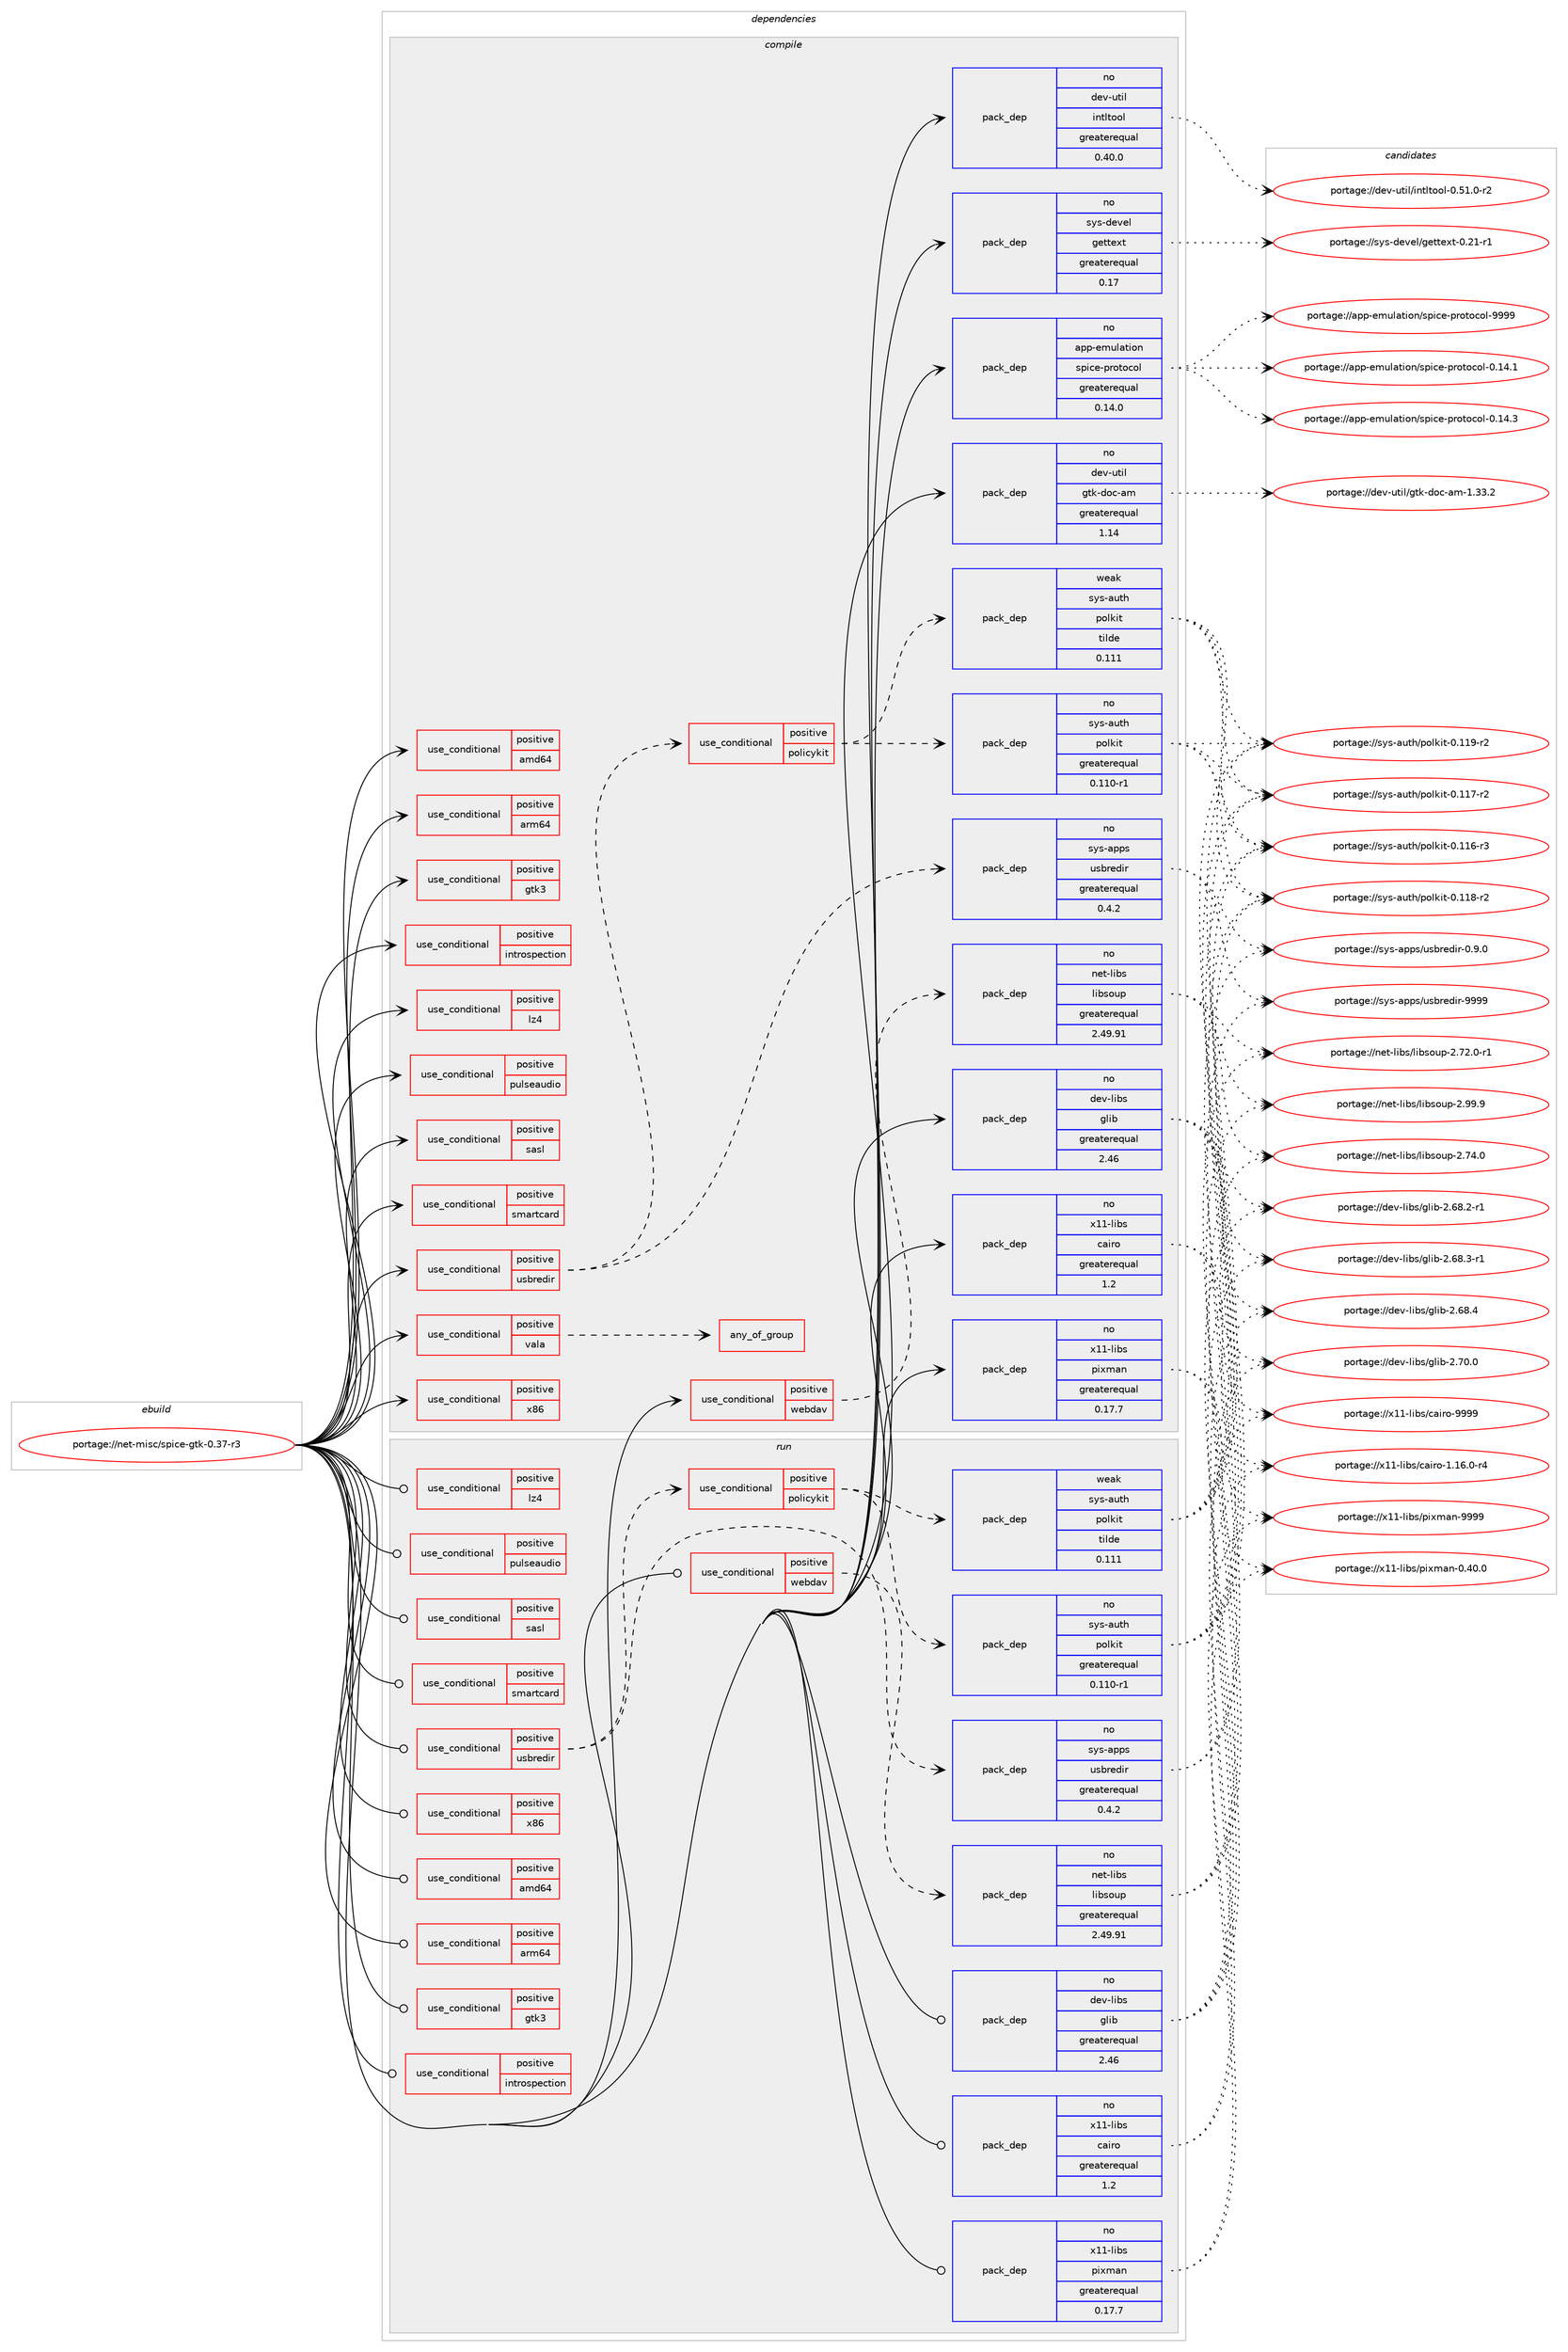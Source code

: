 digraph prolog {

# *************
# Graph options
# *************

newrank=true;
concentrate=true;
compound=true;
graph [rankdir=LR,fontname=Helvetica,fontsize=10,ranksep=1.5];#, ranksep=2.5, nodesep=0.2];
edge  [arrowhead=vee];
node  [fontname=Helvetica,fontsize=10];

# **********
# The ebuild
# **********

subgraph cluster_leftcol {
color=gray;
rank=same;
label=<<i>ebuild</i>>;
id [label="portage://net-misc/spice-gtk-0.37-r3", color=red, width=4, href="../net-misc/spice-gtk-0.37-r3.svg"];
}

# ****************
# The dependencies
# ****************

subgraph cluster_midcol {
color=gray;
label=<<i>dependencies</i>>;
subgraph cluster_compile {
fillcolor="#eeeeee";
style=filled;
label=<<i>compile</i>>;
subgraph cond208 {
dependency404 [label=<<TABLE BORDER="0" CELLBORDER="1" CELLSPACING="0" CELLPADDING="4"><TR><TD ROWSPAN="3" CELLPADDING="10">use_conditional</TD></TR><TR><TD>positive</TD></TR><TR><TD>amd64</TD></TR></TABLE>>, shape=none, color=red];
# *** BEGIN UNKNOWN DEPENDENCY TYPE (TODO) ***
# dependency404 -> package_dependency(portage://net-misc/spice-gtk-0.37-r3,install,no,x11-libs,libva,none,[,,],any_same_slot,[])
# *** END UNKNOWN DEPENDENCY TYPE (TODO) ***

}
id:e -> dependency404:w [weight=20,style="solid",arrowhead="vee"];
subgraph cond209 {
dependency405 [label=<<TABLE BORDER="0" CELLBORDER="1" CELLSPACING="0" CELLPADDING="4"><TR><TD ROWSPAN="3" CELLPADDING="10">use_conditional</TD></TR><TR><TD>positive</TD></TR><TR><TD>arm64</TD></TR></TABLE>>, shape=none, color=red];
# *** BEGIN UNKNOWN DEPENDENCY TYPE (TODO) ***
# dependency405 -> package_dependency(portage://net-misc/spice-gtk-0.37-r3,install,no,x11-libs,libva,none,[,,],any_same_slot,[])
# *** END UNKNOWN DEPENDENCY TYPE (TODO) ***

}
id:e -> dependency405:w [weight=20,style="solid",arrowhead="vee"];
subgraph cond210 {
dependency406 [label=<<TABLE BORDER="0" CELLBORDER="1" CELLSPACING="0" CELLPADDING="4"><TR><TD ROWSPAN="3" CELLPADDING="10">use_conditional</TD></TR><TR><TD>positive</TD></TR><TR><TD>gtk3</TD></TR></TABLE>>, shape=none, color=red];
# *** BEGIN UNKNOWN DEPENDENCY TYPE (TODO) ***
# dependency406 -> package_dependency(portage://net-misc/spice-gtk-0.37-r3,install,no,x11-libs,gtk+,none,[,,],[slot(3)],[use(optenable(introspection),none)])
# *** END UNKNOWN DEPENDENCY TYPE (TODO) ***

}
id:e -> dependency406:w [weight=20,style="solid",arrowhead="vee"];
subgraph cond211 {
dependency407 [label=<<TABLE BORDER="0" CELLBORDER="1" CELLSPACING="0" CELLPADDING="4"><TR><TD ROWSPAN="3" CELLPADDING="10">use_conditional</TD></TR><TR><TD>positive</TD></TR><TR><TD>introspection</TD></TR></TABLE>>, shape=none, color=red];
# *** BEGIN UNKNOWN DEPENDENCY TYPE (TODO) ***
# dependency407 -> package_dependency(portage://net-misc/spice-gtk-0.37-r3,install,no,dev-libs,gobject-introspection,none,[,,],[],[])
# *** END UNKNOWN DEPENDENCY TYPE (TODO) ***

}
id:e -> dependency407:w [weight=20,style="solid",arrowhead="vee"];
subgraph cond212 {
dependency408 [label=<<TABLE BORDER="0" CELLBORDER="1" CELLSPACING="0" CELLPADDING="4"><TR><TD ROWSPAN="3" CELLPADDING="10">use_conditional</TD></TR><TR><TD>positive</TD></TR><TR><TD>lz4</TD></TR></TABLE>>, shape=none, color=red];
# *** BEGIN UNKNOWN DEPENDENCY TYPE (TODO) ***
# dependency408 -> package_dependency(portage://net-misc/spice-gtk-0.37-r3,install,no,app-arch,lz4,none,[,,],[],[])
# *** END UNKNOWN DEPENDENCY TYPE (TODO) ***

}
id:e -> dependency408:w [weight=20,style="solid",arrowhead="vee"];
subgraph cond213 {
dependency409 [label=<<TABLE BORDER="0" CELLBORDER="1" CELLSPACING="0" CELLPADDING="4"><TR><TD ROWSPAN="3" CELLPADDING="10">use_conditional</TD></TR><TR><TD>positive</TD></TR><TR><TD>pulseaudio</TD></TR></TABLE>>, shape=none, color=red];
# *** BEGIN UNKNOWN DEPENDENCY TYPE (TODO) ***
# dependency409 -> package_dependency(portage://net-misc/spice-gtk-0.37-r3,install,no,media-sound,pulseaudio,none,[,,],[],[use(enable(glib),none)])
# *** END UNKNOWN DEPENDENCY TYPE (TODO) ***

}
id:e -> dependency409:w [weight=20,style="solid",arrowhead="vee"];
subgraph cond214 {
dependency410 [label=<<TABLE BORDER="0" CELLBORDER="1" CELLSPACING="0" CELLPADDING="4"><TR><TD ROWSPAN="3" CELLPADDING="10">use_conditional</TD></TR><TR><TD>positive</TD></TR><TR><TD>sasl</TD></TR></TABLE>>, shape=none, color=red];
# *** BEGIN UNKNOWN DEPENDENCY TYPE (TODO) ***
# dependency410 -> package_dependency(portage://net-misc/spice-gtk-0.37-r3,install,no,dev-libs,cyrus-sasl,none,[,,],[],[])
# *** END UNKNOWN DEPENDENCY TYPE (TODO) ***

}
id:e -> dependency410:w [weight=20,style="solid",arrowhead="vee"];
subgraph cond215 {
dependency411 [label=<<TABLE BORDER="0" CELLBORDER="1" CELLSPACING="0" CELLPADDING="4"><TR><TD ROWSPAN="3" CELLPADDING="10">use_conditional</TD></TR><TR><TD>positive</TD></TR><TR><TD>smartcard</TD></TR></TABLE>>, shape=none, color=red];
# *** BEGIN UNKNOWN DEPENDENCY TYPE (TODO) ***
# dependency411 -> package_dependency(portage://net-misc/spice-gtk-0.37-r3,install,no,app-emulation,qemu,none,[,,],[],[use(enable(smartcard),none)])
# *** END UNKNOWN DEPENDENCY TYPE (TODO) ***

}
id:e -> dependency411:w [weight=20,style="solid",arrowhead="vee"];
subgraph cond216 {
dependency412 [label=<<TABLE BORDER="0" CELLBORDER="1" CELLSPACING="0" CELLPADDING="4"><TR><TD ROWSPAN="3" CELLPADDING="10">use_conditional</TD></TR><TR><TD>positive</TD></TR><TR><TD>usbredir</TD></TR></TABLE>>, shape=none, color=red];
# *** BEGIN UNKNOWN DEPENDENCY TYPE (TODO) ***
# dependency412 -> package_dependency(portage://net-misc/spice-gtk-0.37-r3,install,no,sys-apps,hwids,none,[,,],[],[])
# *** END UNKNOWN DEPENDENCY TYPE (TODO) ***

subgraph pack194 {
dependency413 [label=<<TABLE BORDER="0" CELLBORDER="1" CELLSPACING="0" CELLPADDING="4" WIDTH="220"><TR><TD ROWSPAN="6" CELLPADDING="30">pack_dep</TD></TR><TR><TD WIDTH="110">no</TD></TR><TR><TD>sys-apps</TD></TR><TR><TD>usbredir</TD></TR><TR><TD>greaterequal</TD></TR><TR><TD>0.4.2</TD></TR></TABLE>>, shape=none, color=blue];
}
dependency412:e -> dependency413:w [weight=20,style="dashed",arrowhead="vee"];
# *** BEGIN UNKNOWN DEPENDENCY TYPE (TODO) ***
# dependency412 -> package_dependency(portage://net-misc/spice-gtk-0.37-r3,install,no,virtual,libusb,none,[,,],[slot(1)],[])
# *** END UNKNOWN DEPENDENCY TYPE (TODO) ***

subgraph cond217 {
dependency414 [label=<<TABLE BORDER="0" CELLBORDER="1" CELLSPACING="0" CELLPADDING="4"><TR><TD ROWSPAN="3" CELLPADDING="10">use_conditional</TD></TR><TR><TD>positive</TD></TR><TR><TD>policykit</TD></TR></TABLE>>, shape=none, color=red];
# *** BEGIN UNKNOWN DEPENDENCY TYPE (TODO) ***
# dependency414 -> package_dependency(portage://net-misc/spice-gtk-0.37-r3,install,no,sys-apps,acl,none,[,,],[],[])
# *** END UNKNOWN DEPENDENCY TYPE (TODO) ***

subgraph pack195 {
dependency415 [label=<<TABLE BORDER="0" CELLBORDER="1" CELLSPACING="0" CELLPADDING="4" WIDTH="220"><TR><TD ROWSPAN="6" CELLPADDING="30">pack_dep</TD></TR><TR><TD WIDTH="110">no</TD></TR><TR><TD>sys-auth</TD></TR><TR><TD>polkit</TD></TR><TR><TD>greaterequal</TD></TR><TR><TD>0.110-r1</TD></TR></TABLE>>, shape=none, color=blue];
}
dependency414:e -> dependency415:w [weight=20,style="dashed",arrowhead="vee"];
subgraph pack196 {
dependency416 [label=<<TABLE BORDER="0" CELLBORDER="1" CELLSPACING="0" CELLPADDING="4" WIDTH="220"><TR><TD ROWSPAN="6" CELLPADDING="30">pack_dep</TD></TR><TR><TD WIDTH="110">weak</TD></TR><TR><TD>sys-auth</TD></TR><TR><TD>polkit</TD></TR><TR><TD>tilde</TD></TR><TR><TD>0.111</TD></TR></TABLE>>, shape=none, color=blue];
}
dependency414:e -> dependency416:w [weight=20,style="dashed",arrowhead="vee"];
}
dependency412:e -> dependency414:w [weight=20,style="dashed",arrowhead="vee"];
}
id:e -> dependency412:w [weight=20,style="solid",arrowhead="vee"];
subgraph cond218 {
dependency417 [label=<<TABLE BORDER="0" CELLBORDER="1" CELLSPACING="0" CELLPADDING="4"><TR><TD ROWSPAN="3" CELLPADDING="10">use_conditional</TD></TR><TR><TD>positive</TD></TR><TR><TD>vala</TD></TR></TABLE>>, shape=none, color=red];
subgraph any4 {
dependency418 [label=<<TABLE BORDER="0" CELLBORDER="1" CELLSPACING="0" CELLPADDING="4"><TR><TD CELLPADDING="10">any_of_group</TD></TR></TABLE>>, shape=none, color=red];# *** BEGIN UNKNOWN DEPENDENCY TYPE (TODO) ***
# dependency418 -> package_dependency(portage://net-misc/spice-gtk-0.37-r3,install,no,dev-lang,vala,none,[,,],[slot(0.52)],[use(enable(vapigen),positive)])
# *** END UNKNOWN DEPENDENCY TYPE (TODO) ***

# *** BEGIN UNKNOWN DEPENDENCY TYPE (TODO) ***
# dependency418 -> package_dependency(portage://net-misc/spice-gtk-0.37-r3,install,no,dev-lang,vala,none,[,,],[slot(0.50)],[use(enable(vapigen),positive)])
# *** END UNKNOWN DEPENDENCY TYPE (TODO) ***

# *** BEGIN UNKNOWN DEPENDENCY TYPE (TODO) ***
# dependency418 -> package_dependency(portage://net-misc/spice-gtk-0.37-r3,install,no,dev-lang,vala,none,[,,],[slot(0.48)],[use(enable(vapigen),positive)])
# *** END UNKNOWN DEPENDENCY TYPE (TODO) ***

# *** BEGIN UNKNOWN DEPENDENCY TYPE (TODO) ***
# dependency418 -> package_dependency(portage://net-misc/spice-gtk-0.37-r3,install,no,dev-lang,vala,none,[,,],[slot(0.46)],[use(enable(vapigen),positive)])
# *** END UNKNOWN DEPENDENCY TYPE (TODO) ***

# *** BEGIN UNKNOWN DEPENDENCY TYPE (TODO) ***
# dependency418 -> package_dependency(portage://net-misc/spice-gtk-0.37-r3,install,no,dev-lang,vala,none,[,,],[slot(0.44)],[use(enable(vapigen),positive)])
# *** END UNKNOWN DEPENDENCY TYPE (TODO) ***

}
dependency417:e -> dependency418:w [weight=20,style="dashed",arrowhead="vee"];
}
id:e -> dependency417:w [weight=20,style="solid",arrowhead="vee"];
subgraph cond219 {
dependency419 [label=<<TABLE BORDER="0" CELLBORDER="1" CELLSPACING="0" CELLPADDING="4"><TR><TD ROWSPAN="3" CELLPADDING="10">use_conditional</TD></TR><TR><TD>positive</TD></TR><TR><TD>webdav</TD></TR></TABLE>>, shape=none, color=red];
# *** BEGIN UNKNOWN DEPENDENCY TYPE (TODO) ***
# dependency419 -> package_dependency(portage://net-misc/spice-gtk-0.37-r3,install,no,net-libs,phodav,none,[,,],[slot(2.0)],[])
# *** END UNKNOWN DEPENDENCY TYPE (TODO) ***

subgraph pack197 {
dependency420 [label=<<TABLE BORDER="0" CELLBORDER="1" CELLSPACING="0" CELLPADDING="4" WIDTH="220"><TR><TD ROWSPAN="6" CELLPADDING="30">pack_dep</TD></TR><TR><TD WIDTH="110">no</TD></TR><TR><TD>net-libs</TD></TR><TR><TD>libsoup</TD></TR><TR><TD>greaterequal</TD></TR><TR><TD>2.49.91</TD></TR></TABLE>>, shape=none, color=blue];
}
dependency419:e -> dependency420:w [weight=20,style="dashed",arrowhead="vee"];
}
id:e -> dependency419:w [weight=20,style="solid",arrowhead="vee"];
subgraph cond220 {
dependency421 [label=<<TABLE BORDER="0" CELLBORDER="1" CELLSPACING="0" CELLPADDING="4"><TR><TD ROWSPAN="3" CELLPADDING="10">use_conditional</TD></TR><TR><TD>positive</TD></TR><TR><TD>x86</TD></TR></TABLE>>, shape=none, color=red];
# *** BEGIN UNKNOWN DEPENDENCY TYPE (TODO) ***
# dependency421 -> package_dependency(portage://net-misc/spice-gtk-0.37-r3,install,no,x11-libs,libva,none,[,,],any_same_slot,[])
# *** END UNKNOWN DEPENDENCY TYPE (TODO) ***

}
id:e -> dependency421:w [weight=20,style="solid",arrowhead="vee"];
subgraph pack198 {
dependency422 [label=<<TABLE BORDER="0" CELLBORDER="1" CELLSPACING="0" CELLPADDING="4" WIDTH="220"><TR><TD ROWSPAN="6" CELLPADDING="30">pack_dep</TD></TR><TR><TD WIDTH="110">no</TD></TR><TR><TD>app-emulation</TD></TR><TR><TD>spice-protocol</TD></TR><TR><TD>greaterequal</TD></TR><TR><TD>0.14.0</TD></TR></TABLE>>, shape=none, color=blue];
}
id:e -> dependency422:w [weight=20,style="solid",arrowhead="vee"];
subgraph pack199 {
dependency423 [label=<<TABLE BORDER="0" CELLBORDER="1" CELLSPACING="0" CELLPADDING="4" WIDTH="220"><TR><TD ROWSPAN="6" CELLPADDING="30">pack_dep</TD></TR><TR><TD WIDTH="110">no</TD></TR><TR><TD>dev-libs</TD></TR><TR><TD>glib</TD></TR><TR><TD>greaterequal</TD></TR><TR><TD>2.46</TD></TR></TABLE>>, shape=none, color=blue];
}
id:e -> dependency423:w [weight=20,style="solid",arrowhead="vee"];
# *** BEGIN UNKNOWN DEPENDENCY TYPE (TODO) ***
# id -> package_dependency(portage://net-misc/spice-gtk-0.37-r3,install,no,dev-libs,json-glib,none,[,,],[slot(0),equal],[])
# *** END UNKNOWN DEPENDENCY TYPE (TODO) ***

# *** BEGIN UNKNOWN DEPENDENCY TYPE (TODO) ***
# id -> package_dependency(portage://net-misc/spice-gtk-0.37-r3,install,no,dev-libs,openssl,none,[,,],[slot(0),equal],[])
# *** END UNKNOWN DEPENDENCY TYPE (TODO) ***

# *** BEGIN UNKNOWN DEPENDENCY TYPE (TODO) ***
# id -> package_dependency(portage://net-misc/spice-gtk-0.37-r3,install,no,dev-perl,Text-CSV,none,[,,],[],[])
# *** END UNKNOWN DEPENDENCY TYPE (TODO) ***

# *** BEGIN UNKNOWN DEPENDENCY TYPE (TODO) ***
# id -> package_dependency(portage://net-misc/spice-gtk-0.37-r3,install,no,dev-util,glib-utils,none,[,,],[],[])
# *** END UNKNOWN DEPENDENCY TYPE (TODO) ***

subgraph pack200 {
dependency424 [label=<<TABLE BORDER="0" CELLBORDER="1" CELLSPACING="0" CELLPADDING="4" WIDTH="220"><TR><TD ROWSPAN="6" CELLPADDING="30">pack_dep</TD></TR><TR><TD WIDTH="110">no</TD></TR><TR><TD>dev-util</TD></TR><TR><TD>gtk-doc-am</TD></TR><TR><TD>greaterequal</TD></TR><TR><TD>1.14</TD></TR></TABLE>>, shape=none, color=blue];
}
id:e -> dependency424:w [weight=20,style="solid",arrowhead="vee"];
subgraph pack201 {
dependency425 [label=<<TABLE BORDER="0" CELLBORDER="1" CELLSPACING="0" CELLPADDING="4" WIDTH="220"><TR><TD ROWSPAN="6" CELLPADDING="30">pack_dep</TD></TR><TR><TD WIDTH="110">no</TD></TR><TR><TD>dev-util</TD></TR><TR><TD>intltool</TD></TR><TR><TD>greaterequal</TD></TR><TR><TD>0.40.0</TD></TR></TABLE>>, shape=none, color=blue];
}
id:e -> dependency425:w [weight=20,style="solid",arrowhead="vee"];
# *** BEGIN UNKNOWN DEPENDENCY TYPE (TODO) ***
# id -> package_dependency(portage://net-misc/spice-gtk-0.37-r3,install,no,media-libs,gst-plugins-base,none,[,,],[slot(1.0)],[])
# *** END UNKNOWN DEPENDENCY TYPE (TODO) ***

# *** BEGIN UNKNOWN DEPENDENCY TYPE (TODO) ***
# id -> package_dependency(portage://net-misc/spice-gtk-0.37-r3,install,no,media-libs,gst-plugins-good,none,[,,],[slot(1.0)],[])
# *** END UNKNOWN DEPENDENCY TYPE (TODO) ***

# *** BEGIN UNKNOWN DEPENDENCY TYPE (TODO) ***
# id -> package_dependency(portage://net-misc/spice-gtk-0.37-r3,install,no,media-libs,gstreamer,none,[,,],[slot(1.0)],[use(optenable(introspection),none)])
# *** END UNKNOWN DEPENDENCY TYPE (TODO) ***

# *** BEGIN UNKNOWN DEPENDENCY TYPE (TODO) ***
# id -> package_dependency(portage://net-misc/spice-gtk-0.37-r3,install,no,media-libs,opus,none,[,,],[],[])
# *** END UNKNOWN DEPENDENCY TYPE (TODO) ***

subgraph pack202 {
dependency426 [label=<<TABLE BORDER="0" CELLBORDER="1" CELLSPACING="0" CELLPADDING="4" WIDTH="220"><TR><TD ROWSPAN="6" CELLPADDING="30">pack_dep</TD></TR><TR><TD WIDTH="110">no</TD></TR><TR><TD>sys-devel</TD></TR><TR><TD>gettext</TD></TR><TR><TD>greaterequal</TD></TR><TR><TD>0.17</TD></TR></TABLE>>, shape=none, color=blue];
}
id:e -> dependency426:w [weight=20,style="solid",arrowhead="vee"];
# *** BEGIN UNKNOWN DEPENDENCY TYPE (TODO) ***
# id -> package_dependency(portage://net-misc/spice-gtk-0.37-r3,install,no,sys-libs,zlib,none,[,,],[],[])
# *** END UNKNOWN DEPENDENCY TYPE (TODO) ***

# *** BEGIN UNKNOWN DEPENDENCY TYPE (TODO) ***
# id -> package_dependency(portage://net-misc/spice-gtk-0.37-r3,install,no,virtual,jpeg,none,[,,],[slot(0),equal],[])
# *** END UNKNOWN DEPENDENCY TYPE (TODO) ***

# *** BEGIN UNKNOWN DEPENDENCY TYPE (TODO) ***
# id -> package_dependency(portage://net-misc/spice-gtk-0.37-r3,install,no,virtual,pkgconfig,none,[,,],[],[])
# *** END UNKNOWN DEPENDENCY TYPE (TODO) ***

subgraph pack203 {
dependency427 [label=<<TABLE BORDER="0" CELLBORDER="1" CELLSPACING="0" CELLPADDING="4" WIDTH="220"><TR><TD ROWSPAN="6" CELLPADDING="30">pack_dep</TD></TR><TR><TD WIDTH="110">no</TD></TR><TR><TD>x11-libs</TD></TR><TR><TD>cairo</TD></TR><TR><TD>greaterequal</TD></TR><TR><TD>1.2</TD></TR></TABLE>>, shape=none, color=blue];
}
id:e -> dependency427:w [weight=20,style="solid",arrowhead="vee"];
subgraph pack204 {
dependency428 [label=<<TABLE BORDER="0" CELLBORDER="1" CELLSPACING="0" CELLPADDING="4" WIDTH="220"><TR><TD ROWSPAN="6" CELLPADDING="30">pack_dep</TD></TR><TR><TD WIDTH="110">no</TD></TR><TR><TD>x11-libs</TD></TR><TR><TD>pixman</TD></TR><TR><TD>greaterequal</TD></TR><TR><TD>0.17.7</TD></TR></TABLE>>, shape=none, color=blue];
}
id:e -> dependency428:w [weight=20,style="solid",arrowhead="vee"];
}
subgraph cluster_compileandrun {
fillcolor="#eeeeee";
style=filled;
label=<<i>compile and run</i>>;
}
subgraph cluster_run {
fillcolor="#eeeeee";
style=filled;
label=<<i>run</i>>;
subgraph cond221 {
dependency429 [label=<<TABLE BORDER="0" CELLBORDER="1" CELLSPACING="0" CELLPADDING="4"><TR><TD ROWSPAN="3" CELLPADDING="10">use_conditional</TD></TR><TR><TD>positive</TD></TR><TR><TD>amd64</TD></TR></TABLE>>, shape=none, color=red];
# *** BEGIN UNKNOWN DEPENDENCY TYPE (TODO) ***
# dependency429 -> package_dependency(portage://net-misc/spice-gtk-0.37-r3,run,no,x11-libs,libva,none,[,,],any_same_slot,[])
# *** END UNKNOWN DEPENDENCY TYPE (TODO) ***

}
id:e -> dependency429:w [weight=20,style="solid",arrowhead="odot"];
subgraph cond222 {
dependency430 [label=<<TABLE BORDER="0" CELLBORDER="1" CELLSPACING="0" CELLPADDING="4"><TR><TD ROWSPAN="3" CELLPADDING="10">use_conditional</TD></TR><TR><TD>positive</TD></TR><TR><TD>arm64</TD></TR></TABLE>>, shape=none, color=red];
# *** BEGIN UNKNOWN DEPENDENCY TYPE (TODO) ***
# dependency430 -> package_dependency(portage://net-misc/spice-gtk-0.37-r3,run,no,x11-libs,libva,none,[,,],any_same_slot,[])
# *** END UNKNOWN DEPENDENCY TYPE (TODO) ***

}
id:e -> dependency430:w [weight=20,style="solid",arrowhead="odot"];
subgraph cond223 {
dependency431 [label=<<TABLE BORDER="0" CELLBORDER="1" CELLSPACING="0" CELLPADDING="4"><TR><TD ROWSPAN="3" CELLPADDING="10">use_conditional</TD></TR><TR><TD>positive</TD></TR><TR><TD>gtk3</TD></TR></TABLE>>, shape=none, color=red];
# *** BEGIN UNKNOWN DEPENDENCY TYPE (TODO) ***
# dependency431 -> package_dependency(portage://net-misc/spice-gtk-0.37-r3,run,no,x11-libs,gtk+,none,[,,],[slot(3)],[use(optenable(introspection),none)])
# *** END UNKNOWN DEPENDENCY TYPE (TODO) ***

}
id:e -> dependency431:w [weight=20,style="solid",arrowhead="odot"];
subgraph cond224 {
dependency432 [label=<<TABLE BORDER="0" CELLBORDER="1" CELLSPACING="0" CELLPADDING="4"><TR><TD ROWSPAN="3" CELLPADDING="10">use_conditional</TD></TR><TR><TD>positive</TD></TR><TR><TD>introspection</TD></TR></TABLE>>, shape=none, color=red];
# *** BEGIN UNKNOWN DEPENDENCY TYPE (TODO) ***
# dependency432 -> package_dependency(portage://net-misc/spice-gtk-0.37-r3,run,no,dev-libs,gobject-introspection,none,[,,],[],[])
# *** END UNKNOWN DEPENDENCY TYPE (TODO) ***

}
id:e -> dependency432:w [weight=20,style="solid",arrowhead="odot"];
subgraph cond225 {
dependency433 [label=<<TABLE BORDER="0" CELLBORDER="1" CELLSPACING="0" CELLPADDING="4"><TR><TD ROWSPAN="3" CELLPADDING="10">use_conditional</TD></TR><TR><TD>positive</TD></TR><TR><TD>lz4</TD></TR></TABLE>>, shape=none, color=red];
# *** BEGIN UNKNOWN DEPENDENCY TYPE (TODO) ***
# dependency433 -> package_dependency(portage://net-misc/spice-gtk-0.37-r3,run,no,app-arch,lz4,none,[,,],[],[])
# *** END UNKNOWN DEPENDENCY TYPE (TODO) ***

}
id:e -> dependency433:w [weight=20,style="solid",arrowhead="odot"];
subgraph cond226 {
dependency434 [label=<<TABLE BORDER="0" CELLBORDER="1" CELLSPACING="0" CELLPADDING="4"><TR><TD ROWSPAN="3" CELLPADDING="10">use_conditional</TD></TR><TR><TD>positive</TD></TR><TR><TD>pulseaudio</TD></TR></TABLE>>, shape=none, color=red];
# *** BEGIN UNKNOWN DEPENDENCY TYPE (TODO) ***
# dependency434 -> package_dependency(portage://net-misc/spice-gtk-0.37-r3,run,no,media-sound,pulseaudio,none,[,,],[],[use(enable(glib),none)])
# *** END UNKNOWN DEPENDENCY TYPE (TODO) ***

}
id:e -> dependency434:w [weight=20,style="solid",arrowhead="odot"];
subgraph cond227 {
dependency435 [label=<<TABLE BORDER="0" CELLBORDER="1" CELLSPACING="0" CELLPADDING="4"><TR><TD ROWSPAN="3" CELLPADDING="10">use_conditional</TD></TR><TR><TD>positive</TD></TR><TR><TD>sasl</TD></TR></TABLE>>, shape=none, color=red];
# *** BEGIN UNKNOWN DEPENDENCY TYPE (TODO) ***
# dependency435 -> package_dependency(portage://net-misc/spice-gtk-0.37-r3,run,no,dev-libs,cyrus-sasl,none,[,,],[],[])
# *** END UNKNOWN DEPENDENCY TYPE (TODO) ***

}
id:e -> dependency435:w [weight=20,style="solid",arrowhead="odot"];
subgraph cond228 {
dependency436 [label=<<TABLE BORDER="0" CELLBORDER="1" CELLSPACING="0" CELLPADDING="4"><TR><TD ROWSPAN="3" CELLPADDING="10">use_conditional</TD></TR><TR><TD>positive</TD></TR><TR><TD>smartcard</TD></TR></TABLE>>, shape=none, color=red];
# *** BEGIN UNKNOWN DEPENDENCY TYPE (TODO) ***
# dependency436 -> package_dependency(portage://net-misc/spice-gtk-0.37-r3,run,no,app-emulation,qemu,none,[,,],[],[use(enable(smartcard),none)])
# *** END UNKNOWN DEPENDENCY TYPE (TODO) ***

}
id:e -> dependency436:w [weight=20,style="solid",arrowhead="odot"];
subgraph cond229 {
dependency437 [label=<<TABLE BORDER="0" CELLBORDER="1" CELLSPACING="0" CELLPADDING="4"><TR><TD ROWSPAN="3" CELLPADDING="10">use_conditional</TD></TR><TR><TD>positive</TD></TR><TR><TD>usbredir</TD></TR></TABLE>>, shape=none, color=red];
# *** BEGIN UNKNOWN DEPENDENCY TYPE (TODO) ***
# dependency437 -> package_dependency(portage://net-misc/spice-gtk-0.37-r3,run,no,sys-apps,hwids,none,[,,],[],[])
# *** END UNKNOWN DEPENDENCY TYPE (TODO) ***

subgraph pack205 {
dependency438 [label=<<TABLE BORDER="0" CELLBORDER="1" CELLSPACING="0" CELLPADDING="4" WIDTH="220"><TR><TD ROWSPAN="6" CELLPADDING="30">pack_dep</TD></TR><TR><TD WIDTH="110">no</TD></TR><TR><TD>sys-apps</TD></TR><TR><TD>usbredir</TD></TR><TR><TD>greaterequal</TD></TR><TR><TD>0.4.2</TD></TR></TABLE>>, shape=none, color=blue];
}
dependency437:e -> dependency438:w [weight=20,style="dashed",arrowhead="vee"];
# *** BEGIN UNKNOWN DEPENDENCY TYPE (TODO) ***
# dependency437 -> package_dependency(portage://net-misc/spice-gtk-0.37-r3,run,no,virtual,libusb,none,[,,],[slot(1)],[])
# *** END UNKNOWN DEPENDENCY TYPE (TODO) ***

subgraph cond230 {
dependency439 [label=<<TABLE BORDER="0" CELLBORDER="1" CELLSPACING="0" CELLPADDING="4"><TR><TD ROWSPAN="3" CELLPADDING="10">use_conditional</TD></TR><TR><TD>positive</TD></TR><TR><TD>policykit</TD></TR></TABLE>>, shape=none, color=red];
# *** BEGIN UNKNOWN DEPENDENCY TYPE (TODO) ***
# dependency439 -> package_dependency(portage://net-misc/spice-gtk-0.37-r3,run,no,sys-apps,acl,none,[,,],[],[])
# *** END UNKNOWN DEPENDENCY TYPE (TODO) ***

subgraph pack206 {
dependency440 [label=<<TABLE BORDER="0" CELLBORDER="1" CELLSPACING="0" CELLPADDING="4" WIDTH="220"><TR><TD ROWSPAN="6" CELLPADDING="30">pack_dep</TD></TR><TR><TD WIDTH="110">no</TD></TR><TR><TD>sys-auth</TD></TR><TR><TD>polkit</TD></TR><TR><TD>greaterequal</TD></TR><TR><TD>0.110-r1</TD></TR></TABLE>>, shape=none, color=blue];
}
dependency439:e -> dependency440:w [weight=20,style="dashed",arrowhead="vee"];
subgraph pack207 {
dependency441 [label=<<TABLE BORDER="0" CELLBORDER="1" CELLSPACING="0" CELLPADDING="4" WIDTH="220"><TR><TD ROWSPAN="6" CELLPADDING="30">pack_dep</TD></TR><TR><TD WIDTH="110">weak</TD></TR><TR><TD>sys-auth</TD></TR><TR><TD>polkit</TD></TR><TR><TD>tilde</TD></TR><TR><TD>0.111</TD></TR></TABLE>>, shape=none, color=blue];
}
dependency439:e -> dependency441:w [weight=20,style="dashed",arrowhead="vee"];
}
dependency437:e -> dependency439:w [weight=20,style="dashed",arrowhead="vee"];
}
id:e -> dependency437:w [weight=20,style="solid",arrowhead="odot"];
subgraph cond231 {
dependency442 [label=<<TABLE BORDER="0" CELLBORDER="1" CELLSPACING="0" CELLPADDING="4"><TR><TD ROWSPAN="3" CELLPADDING="10">use_conditional</TD></TR><TR><TD>positive</TD></TR><TR><TD>webdav</TD></TR></TABLE>>, shape=none, color=red];
# *** BEGIN UNKNOWN DEPENDENCY TYPE (TODO) ***
# dependency442 -> package_dependency(portage://net-misc/spice-gtk-0.37-r3,run,no,net-libs,phodav,none,[,,],[slot(2.0)],[])
# *** END UNKNOWN DEPENDENCY TYPE (TODO) ***

subgraph pack208 {
dependency443 [label=<<TABLE BORDER="0" CELLBORDER="1" CELLSPACING="0" CELLPADDING="4" WIDTH="220"><TR><TD ROWSPAN="6" CELLPADDING="30">pack_dep</TD></TR><TR><TD WIDTH="110">no</TD></TR><TR><TD>net-libs</TD></TR><TR><TD>libsoup</TD></TR><TR><TD>greaterequal</TD></TR><TR><TD>2.49.91</TD></TR></TABLE>>, shape=none, color=blue];
}
dependency442:e -> dependency443:w [weight=20,style="dashed",arrowhead="vee"];
}
id:e -> dependency442:w [weight=20,style="solid",arrowhead="odot"];
subgraph cond232 {
dependency444 [label=<<TABLE BORDER="0" CELLBORDER="1" CELLSPACING="0" CELLPADDING="4"><TR><TD ROWSPAN="3" CELLPADDING="10">use_conditional</TD></TR><TR><TD>positive</TD></TR><TR><TD>x86</TD></TR></TABLE>>, shape=none, color=red];
# *** BEGIN UNKNOWN DEPENDENCY TYPE (TODO) ***
# dependency444 -> package_dependency(portage://net-misc/spice-gtk-0.37-r3,run,no,x11-libs,libva,none,[,,],any_same_slot,[])
# *** END UNKNOWN DEPENDENCY TYPE (TODO) ***

}
id:e -> dependency444:w [weight=20,style="solid",arrowhead="odot"];
subgraph pack209 {
dependency445 [label=<<TABLE BORDER="0" CELLBORDER="1" CELLSPACING="0" CELLPADDING="4" WIDTH="220"><TR><TD ROWSPAN="6" CELLPADDING="30">pack_dep</TD></TR><TR><TD WIDTH="110">no</TD></TR><TR><TD>dev-libs</TD></TR><TR><TD>glib</TD></TR><TR><TD>greaterequal</TD></TR><TR><TD>2.46</TD></TR></TABLE>>, shape=none, color=blue];
}
id:e -> dependency445:w [weight=20,style="solid",arrowhead="odot"];
# *** BEGIN UNKNOWN DEPENDENCY TYPE (TODO) ***
# id -> package_dependency(portage://net-misc/spice-gtk-0.37-r3,run,no,dev-libs,json-glib,none,[,,],[slot(0),equal],[])
# *** END UNKNOWN DEPENDENCY TYPE (TODO) ***

# *** BEGIN UNKNOWN DEPENDENCY TYPE (TODO) ***
# id -> package_dependency(portage://net-misc/spice-gtk-0.37-r3,run,no,dev-libs,openssl,none,[,,],[slot(0),equal],[])
# *** END UNKNOWN DEPENDENCY TYPE (TODO) ***

# *** BEGIN UNKNOWN DEPENDENCY TYPE (TODO) ***
# id -> package_dependency(portage://net-misc/spice-gtk-0.37-r3,run,no,media-libs,gst-plugins-base,none,[,,],[slot(1.0)],[])
# *** END UNKNOWN DEPENDENCY TYPE (TODO) ***

# *** BEGIN UNKNOWN DEPENDENCY TYPE (TODO) ***
# id -> package_dependency(portage://net-misc/spice-gtk-0.37-r3,run,no,media-libs,gst-plugins-good,none,[,,],[slot(1.0)],[])
# *** END UNKNOWN DEPENDENCY TYPE (TODO) ***

# *** BEGIN UNKNOWN DEPENDENCY TYPE (TODO) ***
# id -> package_dependency(portage://net-misc/spice-gtk-0.37-r3,run,no,media-libs,gstreamer,none,[,,],[slot(1.0)],[use(optenable(introspection),none)])
# *** END UNKNOWN DEPENDENCY TYPE (TODO) ***

# *** BEGIN UNKNOWN DEPENDENCY TYPE (TODO) ***
# id -> package_dependency(portage://net-misc/spice-gtk-0.37-r3,run,no,media-libs,opus,none,[,,],[],[])
# *** END UNKNOWN DEPENDENCY TYPE (TODO) ***

# *** BEGIN UNKNOWN DEPENDENCY TYPE (TODO) ***
# id -> package_dependency(portage://net-misc/spice-gtk-0.37-r3,run,no,sys-libs,zlib,none,[,,],[],[])
# *** END UNKNOWN DEPENDENCY TYPE (TODO) ***

# *** BEGIN UNKNOWN DEPENDENCY TYPE (TODO) ***
# id -> package_dependency(portage://net-misc/spice-gtk-0.37-r3,run,no,virtual,jpeg,none,[,,],[slot(0),equal],[])
# *** END UNKNOWN DEPENDENCY TYPE (TODO) ***

subgraph pack210 {
dependency446 [label=<<TABLE BORDER="0" CELLBORDER="1" CELLSPACING="0" CELLPADDING="4" WIDTH="220"><TR><TD ROWSPAN="6" CELLPADDING="30">pack_dep</TD></TR><TR><TD WIDTH="110">no</TD></TR><TR><TD>x11-libs</TD></TR><TR><TD>cairo</TD></TR><TR><TD>greaterequal</TD></TR><TR><TD>1.2</TD></TR></TABLE>>, shape=none, color=blue];
}
id:e -> dependency446:w [weight=20,style="solid",arrowhead="odot"];
subgraph pack211 {
dependency447 [label=<<TABLE BORDER="0" CELLBORDER="1" CELLSPACING="0" CELLPADDING="4" WIDTH="220"><TR><TD ROWSPAN="6" CELLPADDING="30">pack_dep</TD></TR><TR><TD WIDTH="110">no</TD></TR><TR><TD>x11-libs</TD></TR><TR><TD>pixman</TD></TR><TR><TD>greaterequal</TD></TR><TR><TD>0.17.7</TD></TR></TABLE>>, shape=none, color=blue];
}
id:e -> dependency447:w [weight=20,style="solid",arrowhead="odot"];
}
}

# **************
# The candidates
# **************

subgraph cluster_choices {
rank=same;
color=gray;
label=<<i>candidates</i>>;

subgraph choice194 {
color=black;
nodesep=1;
choice11512111545971121121154711711598114101100105114454846574648 [label="portage://sys-apps/usbredir-0.9.0", color=red, width=4,href="../sys-apps/usbredir-0.9.0.svg"];
choice115121115459711211211547117115981141011001051144557575757 [label="portage://sys-apps/usbredir-9999", color=red, width=4,href="../sys-apps/usbredir-9999.svg"];
dependency413:e -> choice11512111545971121121154711711598114101100105114454846574648:w [style=dotted,weight="100"];
dependency413:e -> choice115121115459711211211547117115981141011001051144557575757:w [style=dotted,weight="100"];
}
subgraph choice195 {
color=black;
nodesep=1;
choice1151211154597117116104471121111081071051164548464949544511451 [label="portage://sys-auth/polkit-0.116-r3", color=red, width=4,href="../sys-auth/polkit-0.116-r3.svg"];
choice1151211154597117116104471121111081071051164548464949554511450 [label="portage://sys-auth/polkit-0.117-r2", color=red, width=4,href="../sys-auth/polkit-0.117-r2.svg"];
choice1151211154597117116104471121111081071051164548464949564511450 [label="portage://sys-auth/polkit-0.118-r2", color=red, width=4,href="../sys-auth/polkit-0.118-r2.svg"];
choice1151211154597117116104471121111081071051164548464949574511450 [label="portage://sys-auth/polkit-0.119-r2", color=red, width=4,href="../sys-auth/polkit-0.119-r2.svg"];
dependency415:e -> choice1151211154597117116104471121111081071051164548464949544511451:w [style=dotted,weight="100"];
dependency415:e -> choice1151211154597117116104471121111081071051164548464949554511450:w [style=dotted,weight="100"];
dependency415:e -> choice1151211154597117116104471121111081071051164548464949564511450:w [style=dotted,weight="100"];
dependency415:e -> choice1151211154597117116104471121111081071051164548464949574511450:w [style=dotted,weight="100"];
}
subgraph choice196 {
color=black;
nodesep=1;
choice1151211154597117116104471121111081071051164548464949544511451 [label="portage://sys-auth/polkit-0.116-r3", color=red, width=4,href="../sys-auth/polkit-0.116-r3.svg"];
choice1151211154597117116104471121111081071051164548464949554511450 [label="portage://sys-auth/polkit-0.117-r2", color=red, width=4,href="../sys-auth/polkit-0.117-r2.svg"];
choice1151211154597117116104471121111081071051164548464949564511450 [label="portage://sys-auth/polkit-0.118-r2", color=red, width=4,href="../sys-auth/polkit-0.118-r2.svg"];
choice1151211154597117116104471121111081071051164548464949574511450 [label="portage://sys-auth/polkit-0.119-r2", color=red, width=4,href="../sys-auth/polkit-0.119-r2.svg"];
dependency416:e -> choice1151211154597117116104471121111081071051164548464949544511451:w [style=dotted,weight="100"];
dependency416:e -> choice1151211154597117116104471121111081071051164548464949554511450:w [style=dotted,weight="100"];
dependency416:e -> choice1151211154597117116104471121111081071051164548464949564511450:w [style=dotted,weight="100"];
dependency416:e -> choice1151211154597117116104471121111081071051164548464949574511450:w [style=dotted,weight="100"];
}
subgraph choice197 {
color=black;
nodesep=1;
choice11010111645108105981154710810598115111117112455046555046484511449 [label="portage://net-libs/libsoup-2.72.0-r1", color=red, width=4,href="../net-libs/libsoup-2.72.0-r1.svg"];
choice1101011164510810598115471081059811511111711245504655524648 [label="portage://net-libs/libsoup-2.74.0", color=red, width=4,href="../net-libs/libsoup-2.74.0.svg"];
choice1101011164510810598115471081059811511111711245504657574657 [label="portage://net-libs/libsoup-2.99.9", color=red, width=4,href="../net-libs/libsoup-2.99.9.svg"];
dependency420:e -> choice11010111645108105981154710810598115111117112455046555046484511449:w [style=dotted,weight="100"];
dependency420:e -> choice1101011164510810598115471081059811511111711245504655524648:w [style=dotted,weight="100"];
dependency420:e -> choice1101011164510810598115471081059811511111711245504657574657:w [style=dotted,weight="100"];
}
subgraph choice198 {
color=black;
nodesep=1;
choice9711211245101109117108971161051111104711511210599101451121141111161119911110845484649524649 [label="portage://app-emulation/spice-protocol-0.14.1", color=red, width=4,href="../app-emulation/spice-protocol-0.14.1.svg"];
choice9711211245101109117108971161051111104711511210599101451121141111161119911110845484649524651 [label="portage://app-emulation/spice-protocol-0.14.3", color=red, width=4,href="../app-emulation/spice-protocol-0.14.3.svg"];
choice971121124510110911710897116105111110471151121059910145112114111116111991111084557575757 [label="portage://app-emulation/spice-protocol-9999", color=red, width=4,href="../app-emulation/spice-protocol-9999.svg"];
dependency422:e -> choice9711211245101109117108971161051111104711511210599101451121141111161119911110845484649524649:w [style=dotted,weight="100"];
dependency422:e -> choice9711211245101109117108971161051111104711511210599101451121141111161119911110845484649524651:w [style=dotted,weight="100"];
dependency422:e -> choice971121124510110911710897116105111110471151121059910145112114111116111991111084557575757:w [style=dotted,weight="100"];
}
subgraph choice199 {
color=black;
nodesep=1;
choice10010111845108105981154710310810598455046545646504511449 [label="portage://dev-libs/glib-2.68.2-r1", color=red, width=4,href="../dev-libs/glib-2.68.2-r1.svg"];
choice10010111845108105981154710310810598455046545646514511449 [label="portage://dev-libs/glib-2.68.3-r1", color=red, width=4,href="../dev-libs/glib-2.68.3-r1.svg"];
choice1001011184510810598115471031081059845504654564652 [label="portage://dev-libs/glib-2.68.4", color=red, width=4,href="../dev-libs/glib-2.68.4.svg"];
choice1001011184510810598115471031081059845504655484648 [label="portage://dev-libs/glib-2.70.0", color=red, width=4,href="../dev-libs/glib-2.70.0.svg"];
dependency423:e -> choice10010111845108105981154710310810598455046545646504511449:w [style=dotted,weight="100"];
dependency423:e -> choice10010111845108105981154710310810598455046545646514511449:w [style=dotted,weight="100"];
dependency423:e -> choice1001011184510810598115471031081059845504654564652:w [style=dotted,weight="100"];
dependency423:e -> choice1001011184510810598115471031081059845504655484648:w [style=dotted,weight="100"];
}
subgraph choice200 {
color=black;
nodesep=1;
choice10010111845117116105108471031161074510011199459710945494651514650 [label="portage://dev-util/gtk-doc-am-1.33.2", color=red, width=4,href="../dev-util/gtk-doc-am-1.33.2.svg"];
dependency424:e -> choice10010111845117116105108471031161074510011199459710945494651514650:w [style=dotted,weight="100"];
}
subgraph choice201 {
color=black;
nodesep=1;
choice1001011184511711610510847105110116108116111111108454846534946484511450 [label="portage://dev-util/intltool-0.51.0-r2", color=red, width=4,href="../dev-util/intltool-0.51.0-r2.svg"];
dependency425:e -> choice1001011184511711610510847105110116108116111111108454846534946484511450:w [style=dotted,weight="100"];
}
subgraph choice202 {
color=black;
nodesep=1;
choice115121115451001011181011084710310111611610112011645484650494511449 [label="portage://sys-devel/gettext-0.21-r1", color=red, width=4,href="../sys-devel/gettext-0.21-r1.svg"];
dependency426:e -> choice115121115451001011181011084710310111611610112011645484650494511449:w [style=dotted,weight="100"];
}
subgraph choice203 {
color=black;
nodesep=1;
choice12049494510810598115479997105114111454946495446484511452 [label="portage://x11-libs/cairo-1.16.0-r4", color=red, width=4,href="../x11-libs/cairo-1.16.0-r4.svg"];
choice120494945108105981154799971051141114557575757 [label="portage://x11-libs/cairo-9999", color=red, width=4,href="../x11-libs/cairo-9999.svg"];
dependency427:e -> choice12049494510810598115479997105114111454946495446484511452:w [style=dotted,weight="100"];
dependency427:e -> choice120494945108105981154799971051141114557575757:w [style=dotted,weight="100"];
}
subgraph choice204 {
color=black;
nodesep=1;
choice12049494510810598115471121051201099711045484652484648 [label="portage://x11-libs/pixman-0.40.0", color=red, width=4,href="../x11-libs/pixman-0.40.0.svg"];
choice1204949451081059811547112105120109971104557575757 [label="portage://x11-libs/pixman-9999", color=red, width=4,href="../x11-libs/pixman-9999.svg"];
dependency428:e -> choice12049494510810598115471121051201099711045484652484648:w [style=dotted,weight="100"];
dependency428:e -> choice1204949451081059811547112105120109971104557575757:w [style=dotted,weight="100"];
}
subgraph choice205 {
color=black;
nodesep=1;
choice11512111545971121121154711711598114101100105114454846574648 [label="portage://sys-apps/usbredir-0.9.0", color=red, width=4,href="../sys-apps/usbredir-0.9.0.svg"];
choice115121115459711211211547117115981141011001051144557575757 [label="portage://sys-apps/usbredir-9999", color=red, width=4,href="../sys-apps/usbredir-9999.svg"];
dependency438:e -> choice11512111545971121121154711711598114101100105114454846574648:w [style=dotted,weight="100"];
dependency438:e -> choice115121115459711211211547117115981141011001051144557575757:w [style=dotted,weight="100"];
}
subgraph choice206 {
color=black;
nodesep=1;
choice1151211154597117116104471121111081071051164548464949544511451 [label="portage://sys-auth/polkit-0.116-r3", color=red, width=4,href="../sys-auth/polkit-0.116-r3.svg"];
choice1151211154597117116104471121111081071051164548464949554511450 [label="portage://sys-auth/polkit-0.117-r2", color=red, width=4,href="../sys-auth/polkit-0.117-r2.svg"];
choice1151211154597117116104471121111081071051164548464949564511450 [label="portage://sys-auth/polkit-0.118-r2", color=red, width=4,href="../sys-auth/polkit-0.118-r2.svg"];
choice1151211154597117116104471121111081071051164548464949574511450 [label="portage://sys-auth/polkit-0.119-r2", color=red, width=4,href="../sys-auth/polkit-0.119-r2.svg"];
dependency440:e -> choice1151211154597117116104471121111081071051164548464949544511451:w [style=dotted,weight="100"];
dependency440:e -> choice1151211154597117116104471121111081071051164548464949554511450:w [style=dotted,weight="100"];
dependency440:e -> choice1151211154597117116104471121111081071051164548464949564511450:w [style=dotted,weight="100"];
dependency440:e -> choice1151211154597117116104471121111081071051164548464949574511450:w [style=dotted,weight="100"];
}
subgraph choice207 {
color=black;
nodesep=1;
choice1151211154597117116104471121111081071051164548464949544511451 [label="portage://sys-auth/polkit-0.116-r3", color=red, width=4,href="../sys-auth/polkit-0.116-r3.svg"];
choice1151211154597117116104471121111081071051164548464949554511450 [label="portage://sys-auth/polkit-0.117-r2", color=red, width=4,href="../sys-auth/polkit-0.117-r2.svg"];
choice1151211154597117116104471121111081071051164548464949564511450 [label="portage://sys-auth/polkit-0.118-r2", color=red, width=4,href="../sys-auth/polkit-0.118-r2.svg"];
choice1151211154597117116104471121111081071051164548464949574511450 [label="portage://sys-auth/polkit-0.119-r2", color=red, width=4,href="../sys-auth/polkit-0.119-r2.svg"];
dependency441:e -> choice1151211154597117116104471121111081071051164548464949544511451:w [style=dotted,weight="100"];
dependency441:e -> choice1151211154597117116104471121111081071051164548464949554511450:w [style=dotted,weight="100"];
dependency441:e -> choice1151211154597117116104471121111081071051164548464949564511450:w [style=dotted,weight="100"];
dependency441:e -> choice1151211154597117116104471121111081071051164548464949574511450:w [style=dotted,weight="100"];
}
subgraph choice208 {
color=black;
nodesep=1;
choice11010111645108105981154710810598115111117112455046555046484511449 [label="portage://net-libs/libsoup-2.72.0-r1", color=red, width=4,href="../net-libs/libsoup-2.72.0-r1.svg"];
choice1101011164510810598115471081059811511111711245504655524648 [label="portage://net-libs/libsoup-2.74.0", color=red, width=4,href="../net-libs/libsoup-2.74.0.svg"];
choice1101011164510810598115471081059811511111711245504657574657 [label="portage://net-libs/libsoup-2.99.9", color=red, width=4,href="../net-libs/libsoup-2.99.9.svg"];
dependency443:e -> choice11010111645108105981154710810598115111117112455046555046484511449:w [style=dotted,weight="100"];
dependency443:e -> choice1101011164510810598115471081059811511111711245504655524648:w [style=dotted,weight="100"];
dependency443:e -> choice1101011164510810598115471081059811511111711245504657574657:w [style=dotted,weight="100"];
}
subgraph choice209 {
color=black;
nodesep=1;
choice10010111845108105981154710310810598455046545646504511449 [label="portage://dev-libs/glib-2.68.2-r1", color=red, width=4,href="../dev-libs/glib-2.68.2-r1.svg"];
choice10010111845108105981154710310810598455046545646514511449 [label="portage://dev-libs/glib-2.68.3-r1", color=red, width=4,href="../dev-libs/glib-2.68.3-r1.svg"];
choice1001011184510810598115471031081059845504654564652 [label="portage://dev-libs/glib-2.68.4", color=red, width=4,href="../dev-libs/glib-2.68.4.svg"];
choice1001011184510810598115471031081059845504655484648 [label="portage://dev-libs/glib-2.70.0", color=red, width=4,href="../dev-libs/glib-2.70.0.svg"];
dependency445:e -> choice10010111845108105981154710310810598455046545646504511449:w [style=dotted,weight="100"];
dependency445:e -> choice10010111845108105981154710310810598455046545646514511449:w [style=dotted,weight="100"];
dependency445:e -> choice1001011184510810598115471031081059845504654564652:w [style=dotted,weight="100"];
dependency445:e -> choice1001011184510810598115471031081059845504655484648:w [style=dotted,weight="100"];
}
subgraph choice210 {
color=black;
nodesep=1;
choice12049494510810598115479997105114111454946495446484511452 [label="portage://x11-libs/cairo-1.16.0-r4", color=red, width=4,href="../x11-libs/cairo-1.16.0-r4.svg"];
choice120494945108105981154799971051141114557575757 [label="portage://x11-libs/cairo-9999", color=red, width=4,href="../x11-libs/cairo-9999.svg"];
dependency446:e -> choice12049494510810598115479997105114111454946495446484511452:w [style=dotted,weight="100"];
dependency446:e -> choice120494945108105981154799971051141114557575757:w [style=dotted,weight="100"];
}
subgraph choice211 {
color=black;
nodesep=1;
choice12049494510810598115471121051201099711045484652484648 [label="portage://x11-libs/pixman-0.40.0", color=red, width=4,href="../x11-libs/pixman-0.40.0.svg"];
choice1204949451081059811547112105120109971104557575757 [label="portage://x11-libs/pixman-9999", color=red, width=4,href="../x11-libs/pixman-9999.svg"];
dependency447:e -> choice12049494510810598115471121051201099711045484652484648:w [style=dotted,weight="100"];
dependency447:e -> choice1204949451081059811547112105120109971104557575757:w [style=dotted,weight="100"];
}
}

}
